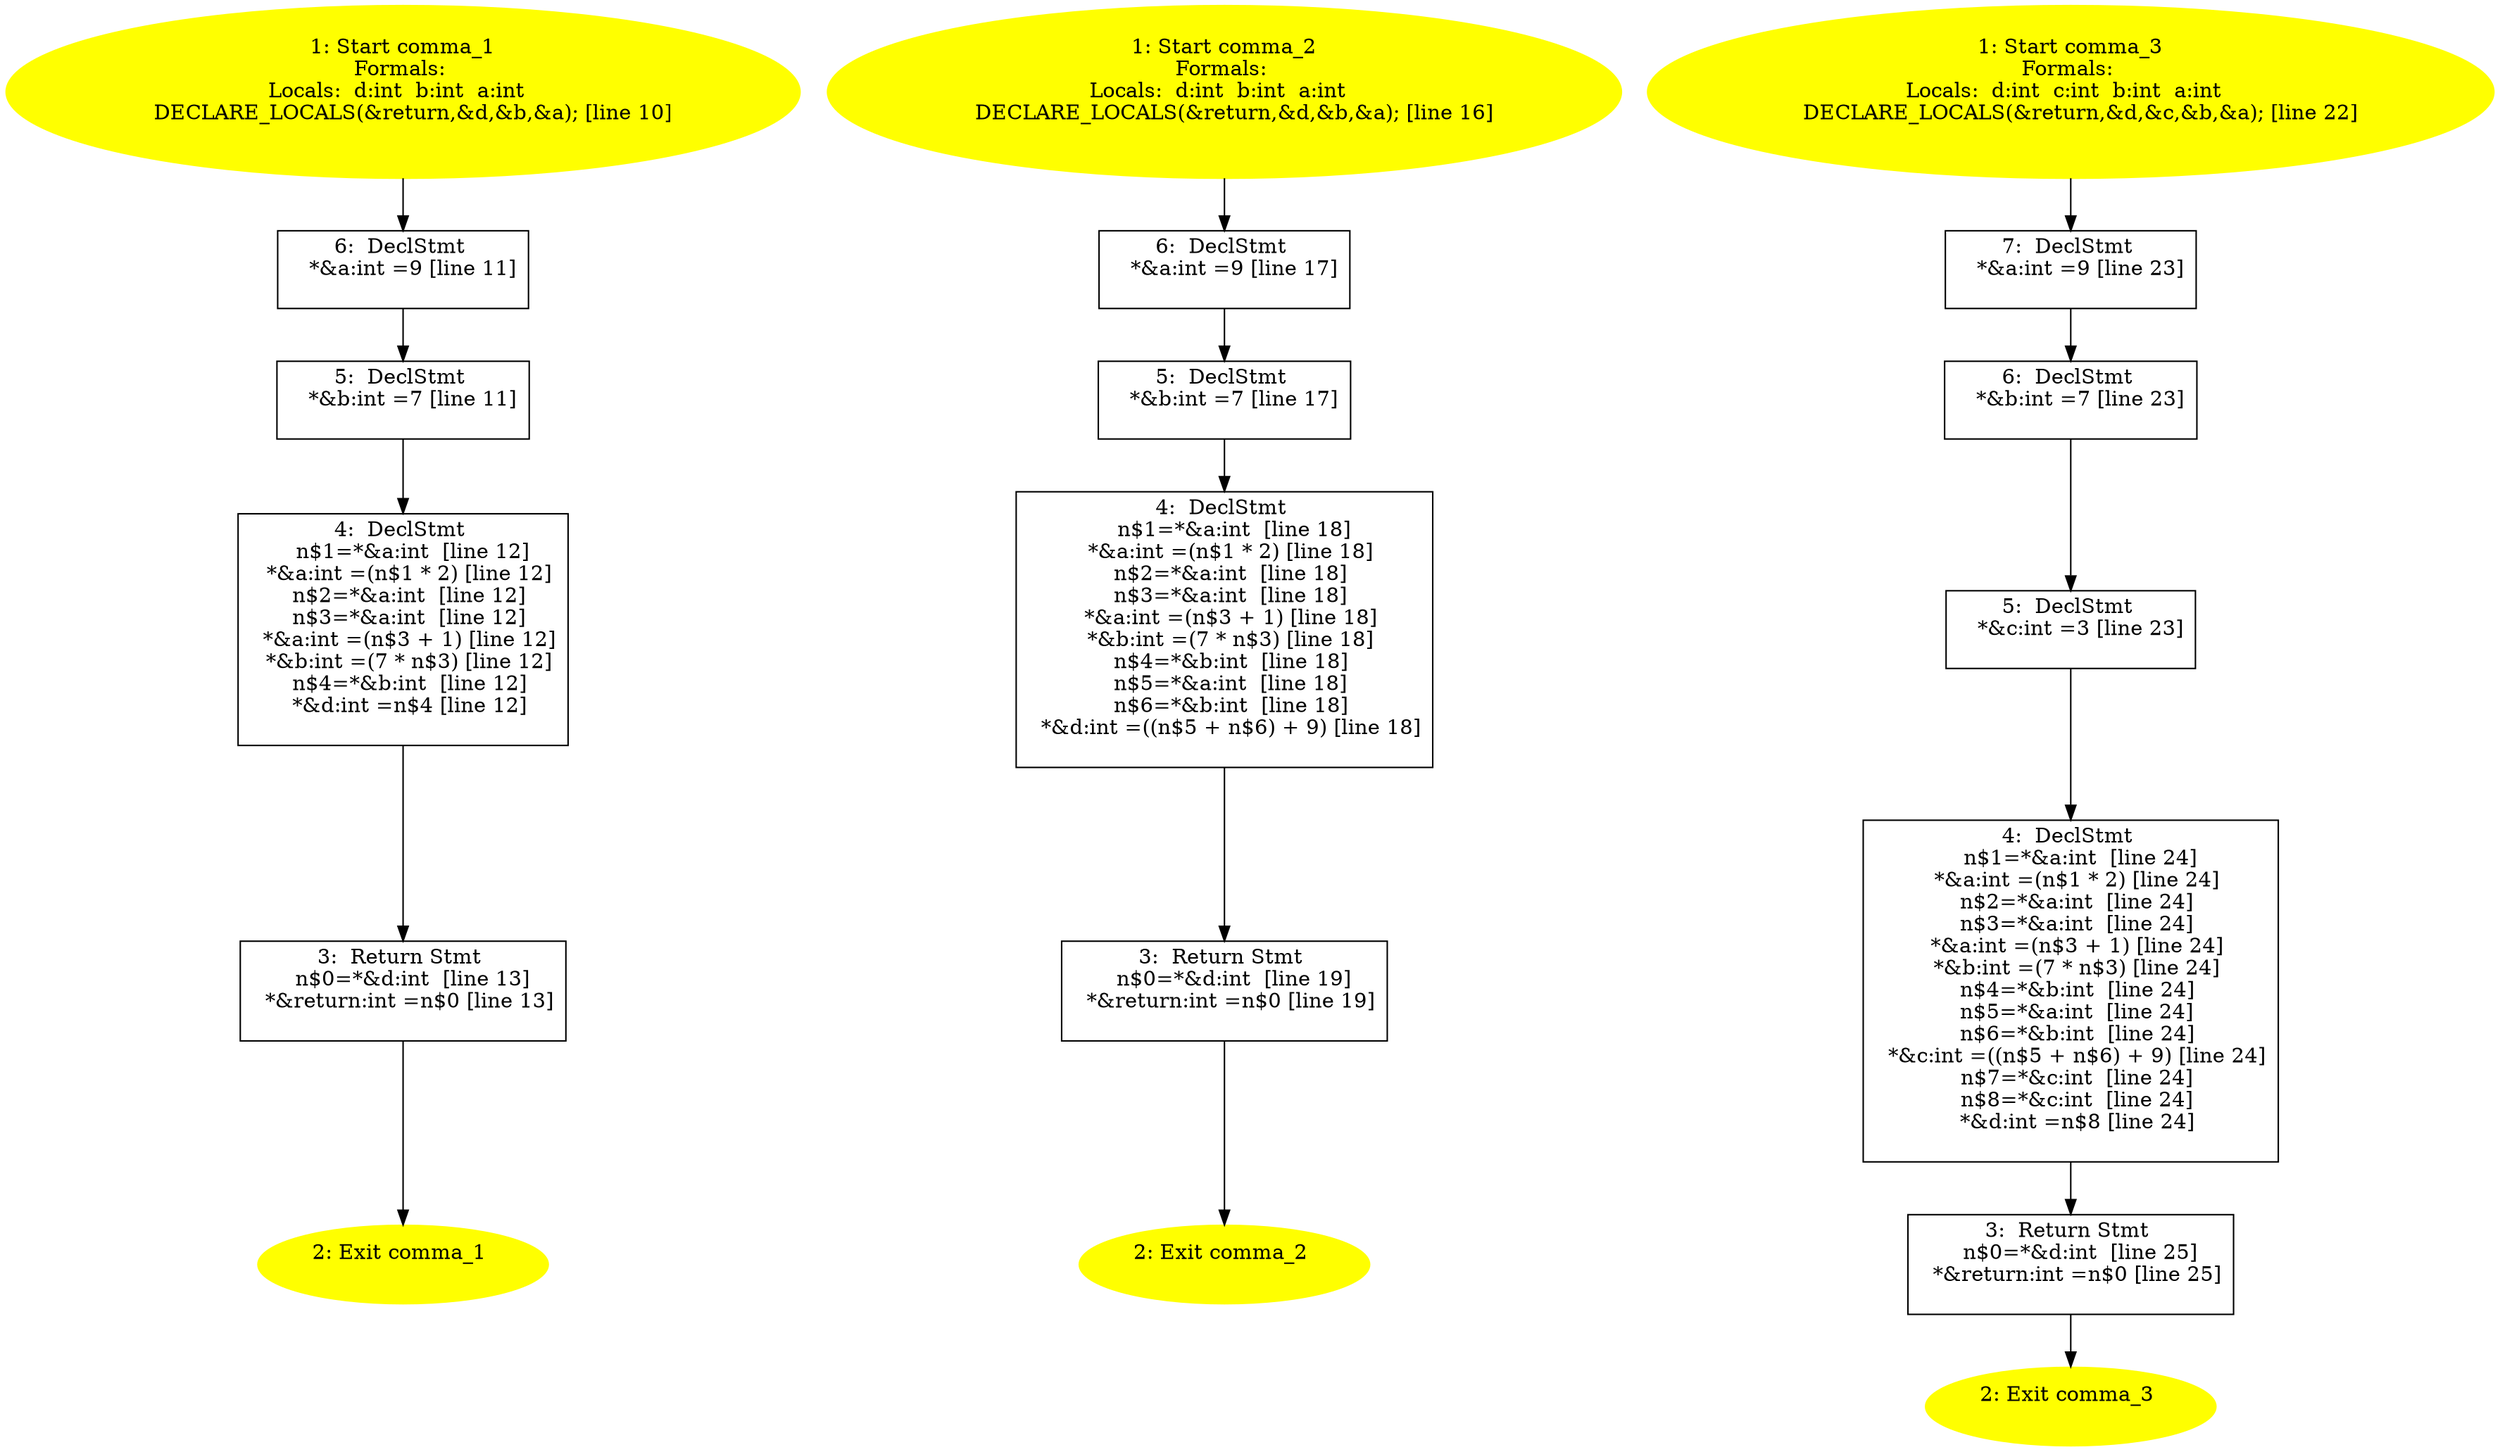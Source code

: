 /* @generated */
digraph iCFG {
"comma_16" [label="6:  DeclStmt \n   *&a:int =9 [line 11]\n " shape="box"]
	

	 "comma_16" -> "comma_15" ;
"comma_15" [label="5:  DeclStmt \n   *&b:int =7 [line 11]\n " shape="box"]
	

	 "comma_15" -> "comma_14" ;
"comma_14" [label="4:  DeclStmt \n   n$1=*&a:int  [line 12]\n  *&a:int =(n$1 * 2) [line 12]\n  n$2=*&a:int  [line 12]\n  n$3=*&a:int  [line 12]\n  *&a:int =(n$3 + 1) [line 12]\n  *&b:int =(7 * n$3) [line 12]\n  n$4=*&b:int  [line 12]\n  *&d:int =n$4 [line 12]\n " shape="box"]
	

	 "comma_14" -> "comma_13" ;
"comma_13" [label="3:  Return Stmt \n   n$0=*&d:int  [line 13]\n  *&return:int =n$0 [line 13]\n " shape="box"]
	

	 "comma_13" -> "comma_12" ;
"comma_12" [label="2: Exit comma_1 \n  " color=yellow style=filled]
	

"comma_11" [label="1: Start comma_1\nFormals: \nLocals:  d:int  b:int  a:int  \n   DECLARE_LOCALS(&return,&d,&b,&a); [line 10]\n " color=yellow style=filled]
	

	 "comma_11" -> "comma_16" ;
"comma_26" [label="6:  DeclStmt \n   *&a:int =9 [line 17]\n " shape="box"]
	

	 "comma_26" -> "comma_25" ;
"comma_25" [label="5:  DeclStmt \n   *&b:int =7 [line 17]\n " shape="box"]
	

	 "comma_25" -> "comma_24" ;
"comma_24" [label="4:  DeclStmt \n   n$1=*&a:int  [line 18]\n  *&a:int =(n$1 * 2) [line 18]\n  n$2=*&a:int  [line 18]\n  n$3=*&a:int  [line 18]\n  *&a:int =(n$3 + 1) [line 18]\n  *&b:int =(7 * n$3) [line 18]\n  n$4=*&b:int  [line 18]\n  n$5=*&a:int  [line 18]\n  n$6=*&b:int  [line 18]\n  *&d:int =((n$5 + n$6) + 9) [line 18]\n " shape="box"]
	

	 "comma_24" -> "comma_23" ;
"comma_23" [label="3:  Return Stmt \n   n$0=*&d:int  [line 19]\n  *&return:int =n$0 [line 19]\n " shape="box"]
	

	 "comma_23" -> "comma_22" ;
"comma_22" [label="2: Exit comma_2 \n  " color=yellow style=filled]
	

"comma_21" [label="1: Start comma_2\nFormals: \nLocals:  d:int  b:int  a:int  \n   DECLARE_LOCALS(&return,&d,&b,&a); [line 16]\n " color=yellow style=filled]
	

	 "comma_21" -> "comma_26" ;
"comma_37" [label="7:  DeclStmt \n   *&a:int =9 [line 23]\n " shape="box"]
	

	 "comma_37" -> "comma_36" ;
"comma_36" [label="6:  DeclStmt \n   *&b:int =7 [line 23]\n " shape="box"]
	

	 "comma_36" -> "comma_35" ;
"comma_35" [label="5:  DeclStmt \n   *&c:int =3 [line 23]\n " shape="box"]
	

	 "comma_35" -> "comma_34" ;
"comma_34" [label="4:  DeclStmt \n   n$1=*&a:int  [line 24]\n  *&a:int =(n$1 * 2) [line 24]\n  n$2=*&a:int  [line 24]\n  n$3=*&a:int  [line 24]\n  *&a:int =(n$3 + 1) [line 24]\n  *&b:int =(7 * n$3) [line 24]\n  n$4=*&b:int  [line 24]\n  n$5=*&a:int  [line 24]\n  n$6=*&b:int  [line 24]\n  *&c:int =((n$5 + n$6) + 9) [line 24]\n  n$7=*&c:int  [line 24]\n  n$8=*&c:int  [line 24]\n  *&d:int =n$8 [line 24]\n " shape="box"]
	

	 "comma_34" -> "comma_33" ;
"comma_33" [label="3:  Return Stmt \n   n$0=*&d:int  [line 25]\n  *&return:int =n$0 [line 25]\n " shape="box"]
	

	 "comma_33" -> "comma_32" ;
"comma_32" [label="2: Exit comma_3 \n  " color=yellow style=filled]
	

"comma_31" [label="1: Start comma_3\nFormals: \nLocals:  d:int  c:int  b:int  a:int  \n   DECLARE_LOCALS(&return,&d,&c,&b,&a); [line 22]\n " color=yellow style=filled]
	

	 "comma_31" -> "comma_37" ;
}
